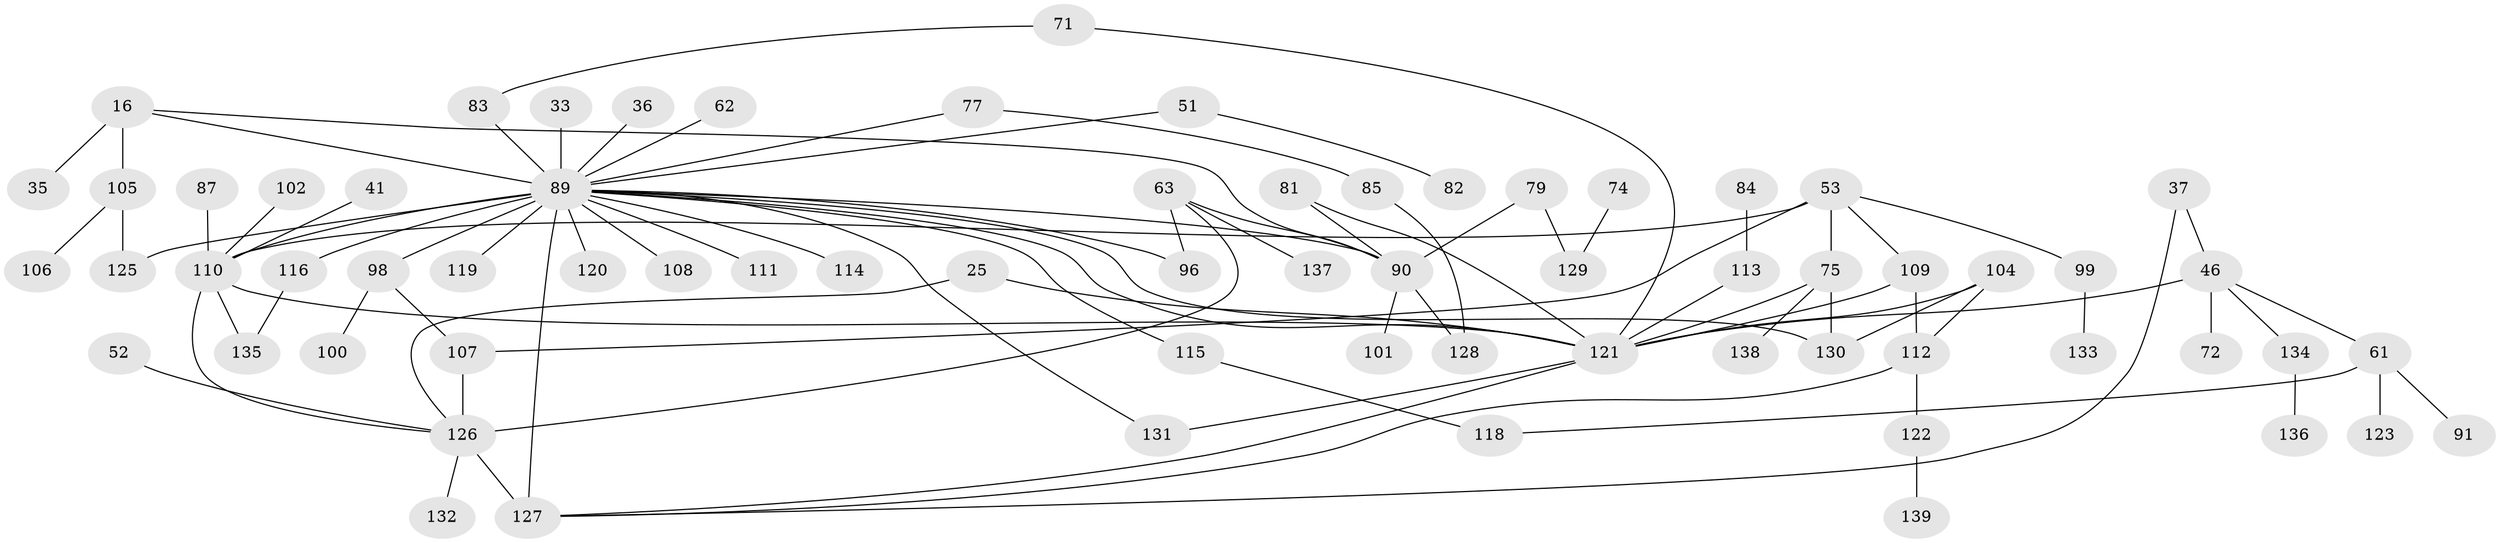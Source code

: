 // original degree distribution, {8: 0.007194244604316547, 6: 0.014388489208633094, 5: 0.08633093525179857, 4: 0.08633093525179857, 7: 0.014388489208633094, 3: 0.20863309352517986, 2: 0.31654676258992803, 1: 0.26618705035971224}
// Generated by graph-tools (version 1.1) at 2025/41/03/09/25 04:41:49]
// undirected, 69 vertices, 91 edges
graph export_dot {
graph [start="1"]
  node [color=gray90,style=filled];
  16;
  25;
  33;
  35 [super="+26"];
  36;
  37;
  41;
  46 [super="+17"];
  51 [super="+23"];
  52;
  53;
  61 [super="+56+55"];
  62;
  63;
  71;
  72;
  74;
  75 [super="+4+43"];
  77;
  79 [super="+34"];
  81 [super="+9"];
  82;
  83;
  84;
  85;
  87;
  89 [super="+70+68+69"];
  90 [super="+10"];
  91;
  96;
  98 [super="+59+94"];
  99 [super="+92"];
  100;
  101;
  102;
  104 [super="+103"];
  105 [super="+60"];
  106;
  107;
  108;
  109 [super="+86"];
  110 [super="+28+30+93+88"];
  111;
  112;
  113 [super="+76"];
  114;
  115;
  116;
  118;
  119;
  120;
  121 [super="+40+97"];
  122;
  123;
  125;
  126 [super="+64+124"];
  127 [super="+29+80"];
  128;
  129 [super="+45"];
  130 [super="+73+95"];
  131;
  132;
  133;
  134;
  135;
  136;
  137;
  138;
  139;
  16 -- 35 [weight=2];
  16 -- 90;
  16 -- 105;
  16 -- 89;
  25 -- 126;
  25 -- 121;
  33 -- 89;
  36 -- 89;
  37 -- 46;
  37 -- 127;
  41 -- 110;
  46 -- 134;
  46 -- 72;
  46 -- 61;
  46 -- 121 [weight=3];
  51 -- 82;
  51 -- 89;
  52 -- 126;
  53 -- 107;
  53 -- 75;
  53 -- 109;
  53 -- 99;
  53 -- 110;
  61 -- 118;
  61 -- 123;
  61 -- 91;
  62 -- 89;
  63 -- 96;
  63 -- 137;
  63 -- 90;
  63 -- 126;
  71 -- 83;
  71 -- 121;
  74 -- 129;
  75 -- 138;
  75 -- 121;
  75 -- 130;
  77 -- 85;
  77 -- 89;
  79 -- 90 [weight=2];
  79 -- 129;
  81 -- 90;
  81 -- 121;
  83 -- 89;
  84 -- 113;
  85 -- 128;
  87 -- 110;
  89 -- 120;
  89 -- 127 [weight=3];
  89 -- 131;
  89 -- 114;
  89 -- 116;
  89 -- 90;
  89 -- 130;
  89 -- 96;
  89 -- 98 [weight=2];
  89 -- 108;
  89 -- 111;
  89 -- 115;
  89 -- 119;
  89 -- 125;
  89 -- 110 [weight=4];
  89 -- 121;
  90 -- 128;
  90 -- 101;
  98 -- 100;
  98 -- 107;
  99 -- 133;
  102 -- 110;
  104 -- 130;
  104 -- 121 [weight=2];
  104 -- 112;
  105 -- 106;
  105 -- 125;
  107 -- 126;
  109 -- 112;
  109 -- 121;
  110 -- 121 [weight=4];
  110 -- 135;
  110 -- 126;
  112 -- 122;
  112 -- 127;
  113 -- 121;
  115 -- 118;
  116 -- 135;
  121 -- 127;
  121 -- 131;
  122 -- 139;
  126 -- 127 [weight=3];
  126 -- 132;
  134 -- 136;
}
